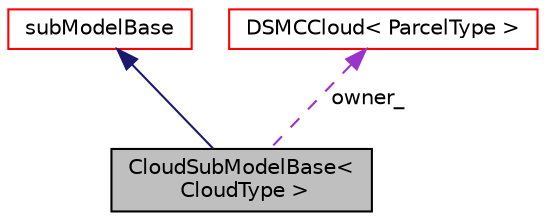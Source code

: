 digraph "CloudSubModelBase&lt; CloudType &gt;"
{
  bgcolor="transparent";
  edge [fontname="Helvetica",fontsize="10",labelfontname="Helvetica",labelfontsize="10"];
  node [fontname="Helvetica",fontsize="10",shape=record];
  Node143 [label="CloudSubModelBase\<\l CloudType \>",height=0.2,width=0.4,color="black", fillcolor="grey75", style="filled", fontcolor="black"];
  Node144 -> Node143 [dir="back",color="midnightblue",fontsize="10",style="solid",fontname="Helvetica"];
  Node144 [label="subModelBase",height=0.2,width=0.4,color="red",URL="$a29573.html",tooltip="Base class for generic sub-models requiring to be read from dictionary. Provides a mechanism to read ..."];
  Node153 -> Node143 [dir="back",color="darkorchid3",fontsize="10",style="dashed",label=" owner_" ,fontname="Helvetica"];
  Node153 [label="DSMCCloud\< ParcelType \>",height=0.2,width=0.4,color="red",URL="$a24813.html",tooltip="Templated base class for dsmc cloud. "];
}

